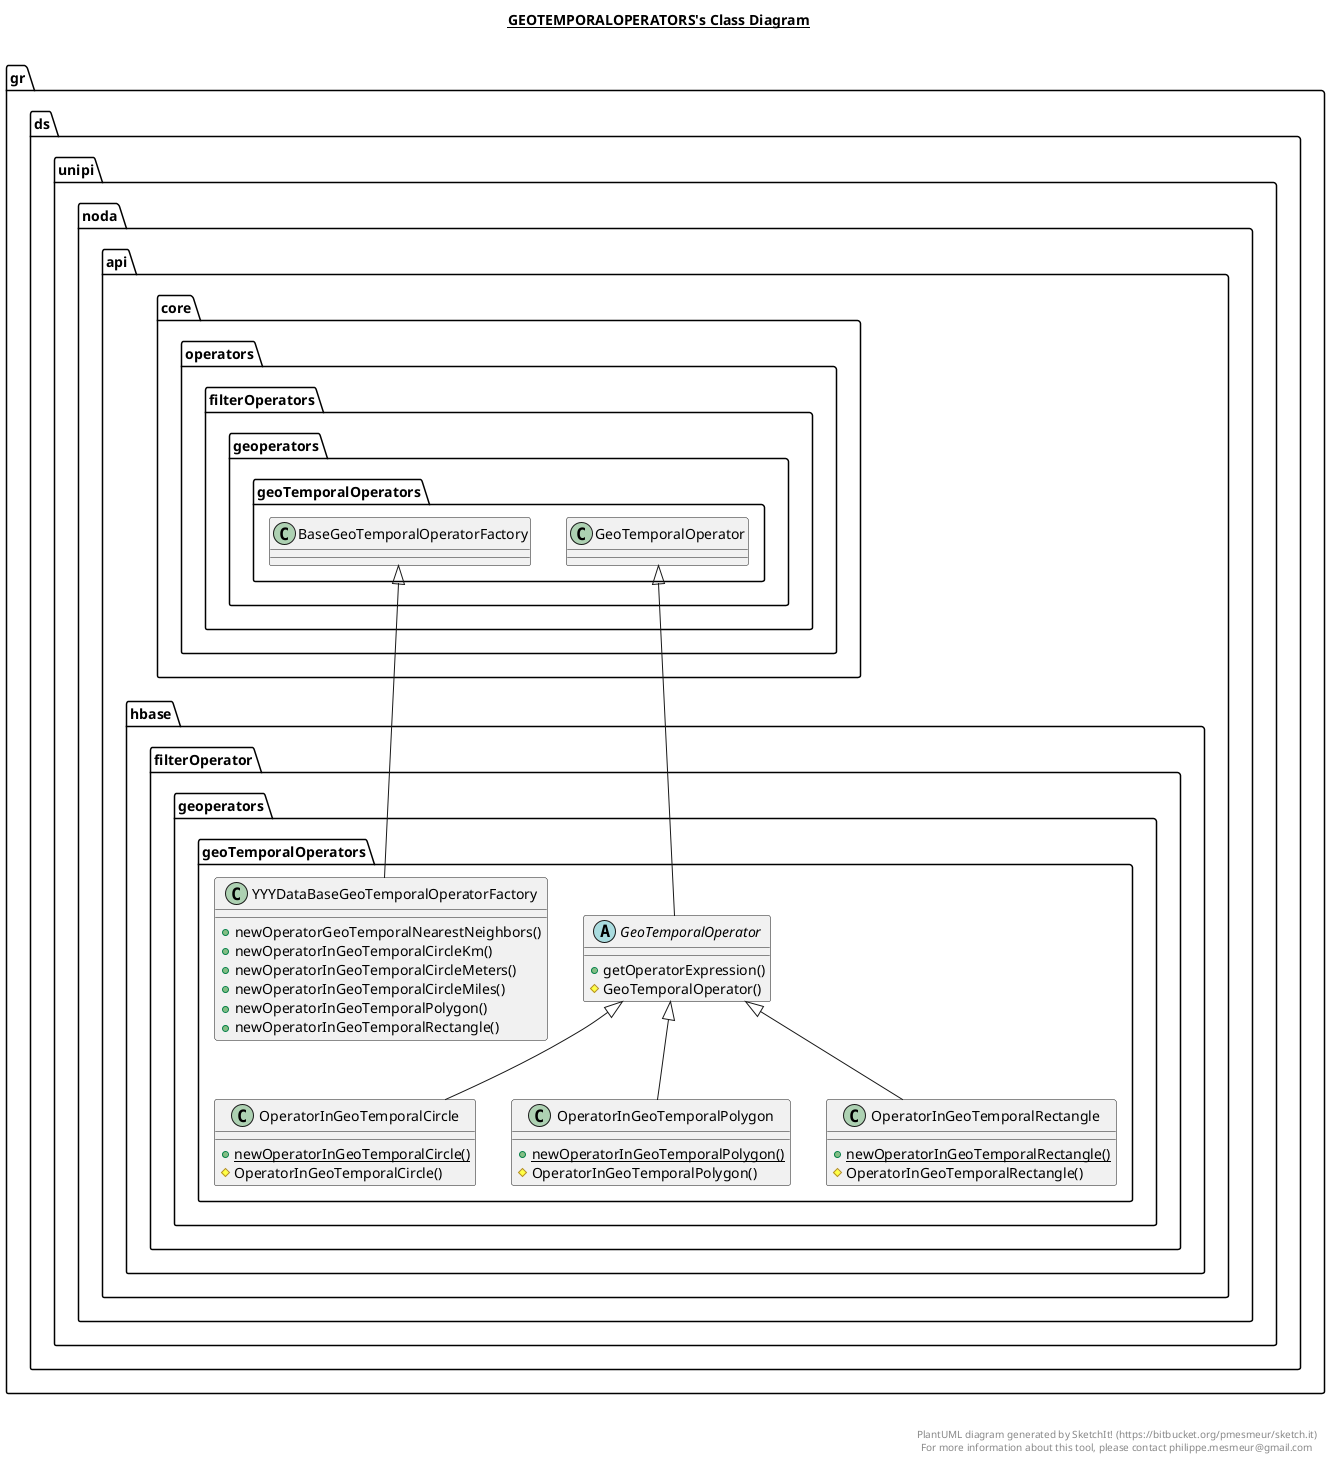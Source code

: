 @startuml

title __GEOTEMPORALOPERATORS's Class Diagram__\n

  namespace gr.ds.unipi.noda.api.hbase {
    namespace filterOperator.geoperators.geoTemporalOperators {
      abstract class gr.ds.unipi.noda.api.hbase.filterOperator.geoperators.geoTemporalOperators.GeoTemporalOperator {
          + getOperatorExpression()
          # GeoTemporalOperator()
      }
    }
  }
  

  namespace gr.ds.unipi.noda.api.hbase {
    namespace filterOperator.geoperators.geoTemporalOperators {
      class gr.ds.unipi.noda.api.hbase.filterOperator.geoperators.geoTemporalOperators.OperatorInGeoTemporalCircle {
          {static} + newOperatorInGeoTemporalCircle()
          # OperatorInGeoTemporalCircle()
      }
    }
  }
  

  namespace gr.ds.unipi.noda.api.hbase {
    namespace filterOperator.geoperators.geoTemporalOperators {
      class gr.ds.unipi.noda.api.hbase.filterOperator.geoperators.geoTemporalOperators.OperatorInGeoTemporalPolygon {
          {static} + newOperatorInGeoTemporalPolygon()
          # OperatorInGeoTemporalPolygon()
      }
    }
  }
  

  namespace gr.ds.unipi.noda.api.hbase {
    namespace filterOperator.geoperators.geoTemporalOperators {
      class gr.ds.unipi.noda.api.hbase.filterOperator.geoperators.geoTemporalOperators.OperatorInGeoTemporalRectangle {
          {static} + newOperatorInGeoTemporalRectangle()
          # OperatorInGeoTemporalRectangle()
      }
    }
  }
  

  namespace gr.ds.unipi.noda.api.hbase {
    namespace filterOperator.geoperators.geoTemporalOperators {
      class gr.ds.unipi.noda.api.hbase.filterOperator.geoperators.geoTemporalOperators.YYYDataBaseGeoTemporalOperatorFactory {
          + newOperatorGeoTemporalNearestNeighbors()
          + newOperatorInGeoTemporalCircleKm()
          + newOperatorInGeoTemporalCircleMeters()
          + newOperatorInGeoTemporalCircleMiles()
          + newOperatorInGeoTemporalPolygon()
          + newOperatorInGeoTemporalRectangle()
      }
    }
  }
  

  gr.ds.unipi.noda.api.hbase.filterOperator.geoperators.geoTemporalOperators.GeoTemporalOperator -up-|> gr.ds.unipi.noda.api.core.operators.filterOperators.geoperators.geoTemporalOperators.GeoTemporalOperator
  gr.ds.unipi.noda.api.hbase.filterOperator.geoperators.geoTemporalOperators.OperatorInGeoTemporalCircle -up-|> gr.ds.unipi.noda.api.hbase.filterOperator.geoperators.geoTemporalOperators.GeoTemporalOperator
  gr.ds.unipi.noda.api.hbase.filterOperator.geoperators.geoTemporalOperators.OperatorInGeoTemporalPolygon -up-|> gr.ds.unipi.noda.api.hbase.filterOperator.geoperators.geoTemporalOperators.GeoTemporalOperator
  gr.ds.unipi.noda.api.hbase.filterOperator.geoperators.geoTemporalOperators.OperatorInGeoTemporalRectangle -up-|> gr.ds.unipi.noda.api.hbase.filterOperator.geoperators.geoTemporalOperators.GeoTemporalOperator
  gr.ds.unipi.noda.api.hbase.filterOperator.geoperators.geoTemporalOperators.YYYDataBaseGeoTemporalOperatorFactory -up-|> gr.ds.unipi.noda.api.core.operators.filterOperators.geoperators.geoTemporalOperators.BaseGeoTemporalOperatorFactory


right footer


PlantUML diagram generated by SketchIt! (https://bitbucket.org/pmesmeur/sketch.it)
For more information about this tool, please contact philippe.mesmeur@gmail.com
endfooter

@enduml
